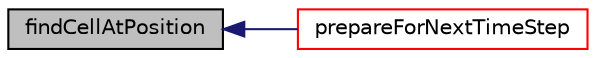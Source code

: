 digraph "findCellAtPosition"
{
  bgcolor="transparent";
  edge [fontname="Helvetica",fontsize="10",labelfontname="Helvetica",labelfontsize="10"];
  node [fontname="Helvetica",fontsize="10",shape=record];
  rankdir="LR";
  Node1 [label="findCellAtPosition",height=0.2,width=0.4,color="black", fillcolor="grey75", style="filled", fontcolor="black"];
  Node1 -> Node2 [dir="back",color="midnightblue",fontsize="10",style="solid",fontname="Helvetica"];
  Node2 [label="prepareForNextTimeStep",height=0.2,width=0.4,color="red",URL="$a01120.html#a0726459c9d46022422d21dffbeab6fe4",tooltip="Determine properties for next time step/injection interval. "];
}
